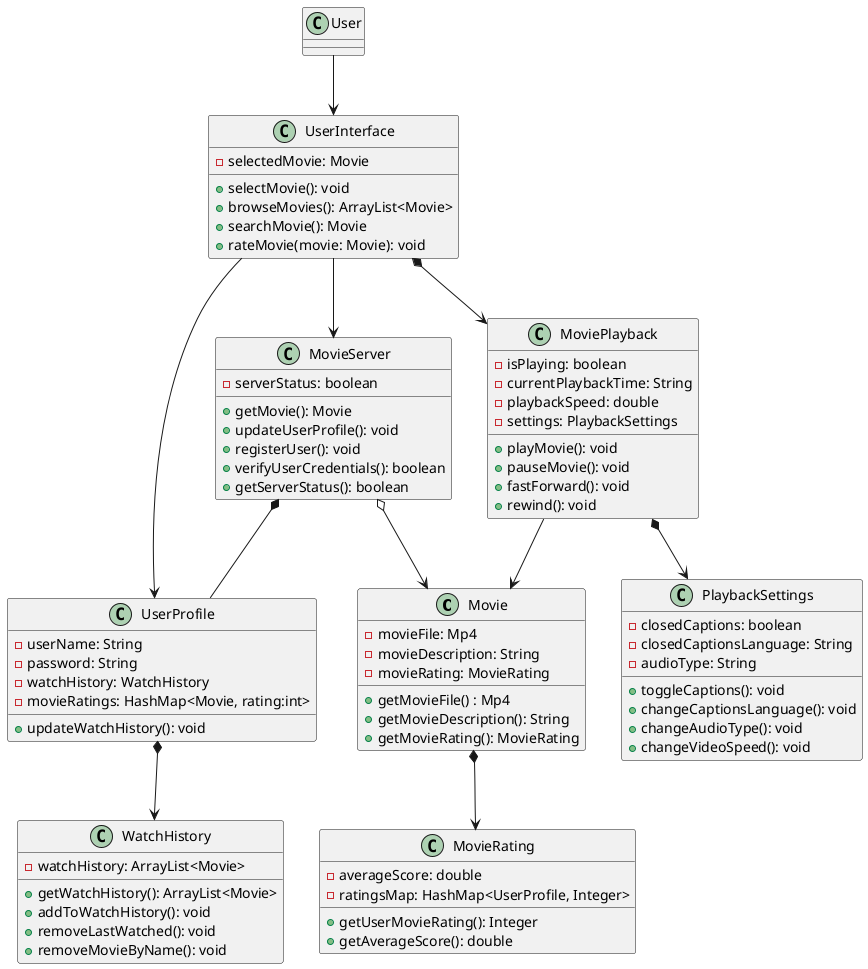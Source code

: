 @startuml
'https://plantuml.com/class-diagram



class Movie {
- movieFile: Mp4
- movieDescription: String
- movieRating: MovieRating
+ getMovieFile() : Mp4
+ getMovieDescription(): String
+ getMovieRating(): MovieRating
}
class User{

}
class UserProfile{
    -userName: String
    -password: String
    -watchHistory: WatchHistory
    - movieRatings: HashMap<Movie, rating:int>
    +updateWatchHistory(): void
}
class MovieServer{
-serverStatus: boolean
+getMovie(): Movie
+updateUserProfile(): void
+registerUser(): void
+verifyUserCredentials(): boolean
+getServerStatus(): boolean
}
class UserInterface{
-selectedMovie: Movie
+selectMovie(): void
+browseMovies(): ArrayList<Movie>
+searchMovie(): Movie
+rateMovie(movie: Movie): void

}
class WatchHistory{
-watchHistory: ArrayList<Movie>
+getWatchHistory(): ArrayList<Movie>
+addToWatchHistory(): void
+removeLastWatched(): void
+removeMovieByName(): void

}
class MoviePlayback{
-isPlaying: boolean
-currentPlaybackTime: String
-playbackSpeed: double
-settings: PlaybackSettings
+playMovie(): void
+pauseMovie(): void
+fastForward(): void
+rewind(): void
}
class PlaybackSettings{
-closedCaptions: boolean
-closedCaptionsLanguage: String
-audioType: String
+toggleCaptions(): void
+changeCaptionsLanguage(): void
+changeAudioType(): void
+changeVideoSpeed(): void
}
class MovieRating {
-averageScore: double
-ratingsMap: HashMap<UserProfile, Integer>
+getUserMovieRating(): Integer
+getAverageScore(): double
}
MovieServer *-- UserProfile
UserProfile *--> WatchHistory
User --> UserInterface
UserInterface --> UserProfile
UserInterface --> MovieServer

MovieServer o--> Movie
UserInterface *--> MoviePlayback
MoviePlayback *--> PlaybackSettings
MoviePlayback --> Movie
Movie *--> MovieRating


@enduml